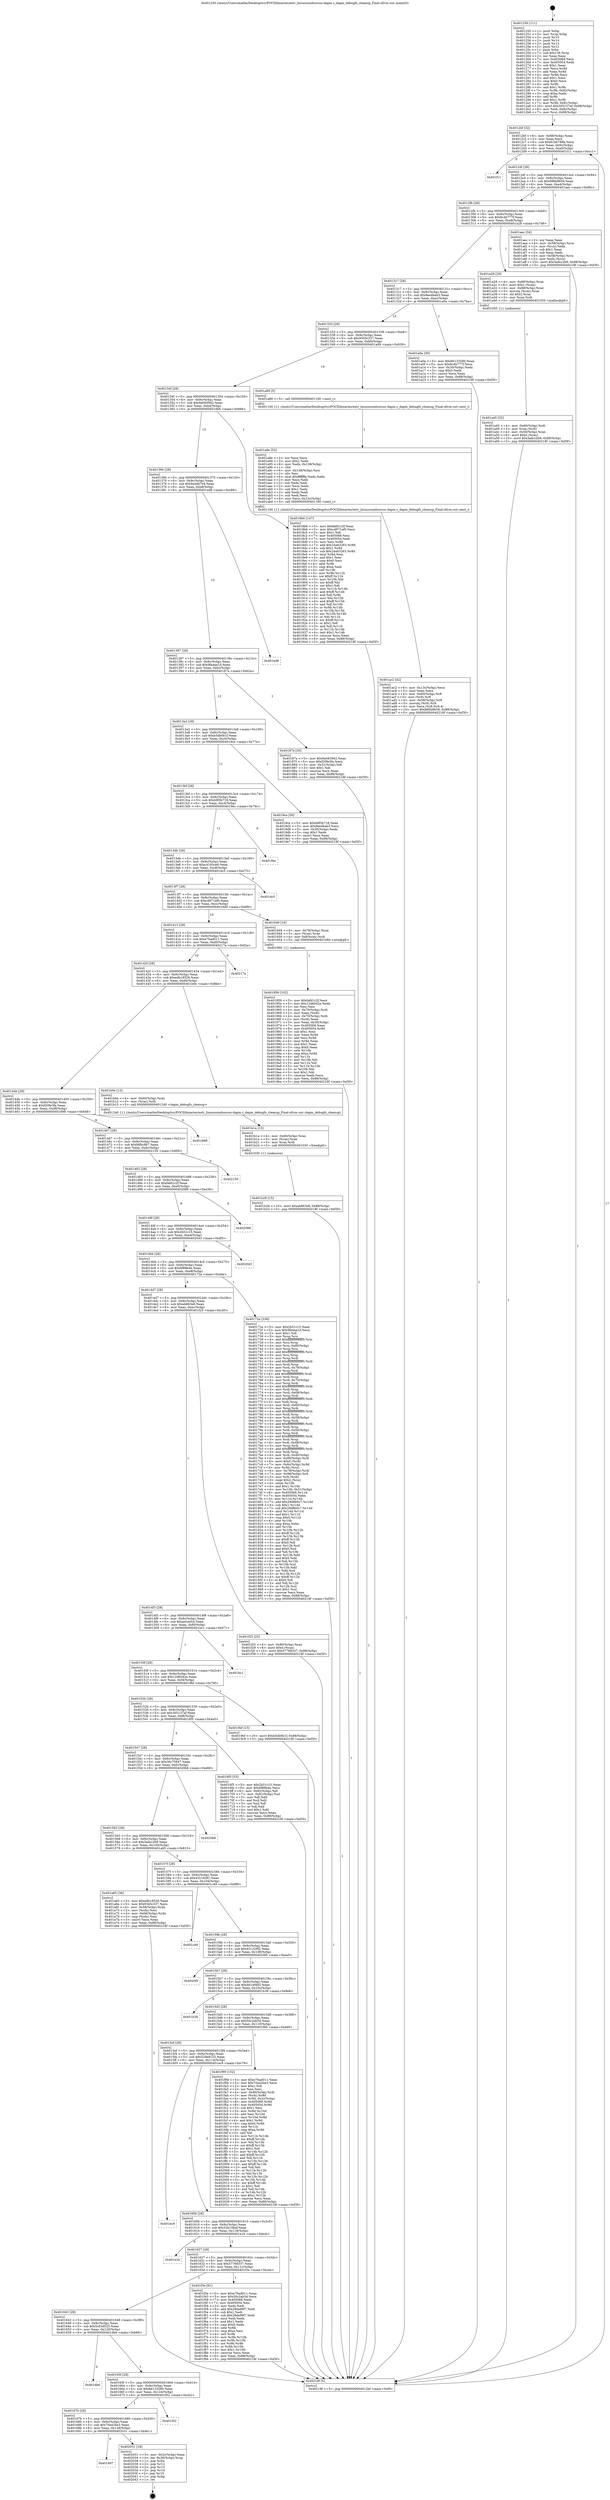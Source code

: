 digraph "0x401250" {
  label = "0x401250 (/mnt/c/Users/mathe/Desktop/tcc/POCII/binaries/extr_linuxsoundsocsoc-dapm.c_dapm_debugfs_cleanup_Final-ollvm.out::main(0))"
  labelloc = "t"
  node[shape=record]

  Entry [label="",width=0.3,height=0.3,shape=circle,fillcolor=black,style=filled]
  "0x4012bf" [label="{
     0x4012bf [32]\l
     | [instrs]\l
     &nbsp;&nbsp;0x4012bf \<+6\>: mov -0x88(%rbp),%eax\l
     &nbsp;&nbsp;0x4012c5 \<+2\>: mov %eax,%ecx\l
     &nbsp;&nbsp;0x4012c7 \<+6\>: sub $0x81bb788b,%ecx\l
     &nbsp;&nbsp;0x4012cd \<+6\>: mov %eax,-0x9c(%rbp)\l
     &nbsp;&nbsp;0x4012d3 \<+6\>: mov %ecx,-0xa0(%rbp)\l
     &nbsp;&nbsp;0x4012d9 \<+6\>: je 0000000000401f11 \<main+0xcc1\>\l
  }"]
  "0x401f11" [label="{
     0x401f11\l
  }", style=dashed]
  "0x4012df" [label="{
     0x4012df [28]\l
     | [instrs]\l
     &nbsp;&nbsp;0x4012df \<+5\>: jmp 00000000004012e4 \<main+0x94\>\l
     &nbsp;&nbsp;0x4012e4 \<+6\>: mov -0x9c(%rbp),%eax\l
     &nbsp;&nbsp;0x4012ea \<+5\>: sub $0x886b9b59,%eax\l
     &nbsp;&nbsp;0x4012ef \<+6\>: mov %eax,-0xa4(%rbp)\l
     &nbsp;&nbsp;0x4012f5 \<+6\>: je 0000000000401aec \<main+0x89c\>\l
  }"]
  Exit [label="",width=0.3,height=0.3,shape=circle,fillcolor=black,style=filled,peripheries=2]
  "0x401aec" [label="{
     0x401aec [34]\l
     | [instrs]\l
     &nbsp;&nbsp;0x401aec \<+2\>: xor %eax,%eax\l
     &nbsp;&nbsp;0x401aee \<+4\>: mov -0x58(%rbp),%rcx\l
     &nbsp;&nbsp;0x401af2 \<+2\>: mov (%rcx),%edx\l
     &nbsp;&nbsp;0x401af4 \<+3\>: sub $0x1,%eax\l
     &nbsp;&nbsp;0x401af7 \<+2\>: sub %eax,%edx\l
     &nbsp;&nbsp;0x401af9 \<+4\>: mov -0x58(%rbp),%rcx\l
     &nbsp;&nbsp;0x401afd \<+2\>: mov %edx,(%rcx)\l
     &nbsp;&nbsp;0x401aff \<+10\>: movl $0x3adcc2b9,-0x88(%rbp)\l
     &nbsp;&nbsp;0x401b09 \<+5\>: jmp 000000000040218f \<main+0xf3f\>\l
  }"]
  "0x4012fb" [label="{
     0x4012fb [28]\l
     | [instrs]\l
     &nbsp;&nbsp;0x4012fb \<+5\>: jmp 0000000000401300 \<main+0xb0\>\l
     &nbsp;&nbsp;0x401300 \<+6\>: mov -0x9c(%rbp),%eax\l
     &nbsp;&nbsp;0x401306 \<+5\>: sub $0x8c4b777f,%eax\l
     &nbsp;&nbsp;0x40130b \<+6\>: mov %eax,-0xa8(%rbp)\l
     &nbsp;&nbsp;0x401311 \<+6\>: je 0000000000401a28 \<main+0x7d8\>\l
  }"]
  "0x401697" [label="{
     0x401697\l
  }", style=dashed]
  "0x401a28" [label="{
     0x401a28 [29]\l
     | [instrs]\l
     &nbsp;&nbsp;0x401a28 \<+4\>: mov -0x68(%rbp),%rax\l
     &nbsp;&nbsp;0x401a2c \<+6\>: movl $0x1,(%rax)\l
     &nbsp;&nbsp;0x401a32 \<+4\>: mov -0x68(%rbp),%rax\l
     &nbsp;&nbsp;0x401a36 \<+3\>: movslq (%rax),%rax\l
     &nbsp;&nbsp;0x401a39 \<+4\>: shl $0x2,%rax\l
     &nbsp;&nbsp;0x401a3d \<+3\>: mov %rax,%rdi\l
     &nbsp;&nbsp;0x401a40 \<+5\>: call 0000000000401050 \<malloc@plt\>\l
     | [calls]\l
     &nbsp;&nbsp;0x401050 \{1\} (unknown)\l
  }"]
  "0x401317" [label="{
     0x401317 [28]\l
     | [instrs]\l
     &nbsp;&nbsp;0x401317 \<+5\>: jmp 000000000040131c \<main+0xcc\>\l
     &nbsp;&nbsp;0x40131c \<+6\>: mov -0x9c(%rbp),%eax\l
     &nbsp;&nbsp;0x401322 \<+5\>: sub $0x8ee4bab3,%eax\l
     &nbsp;&nbsp;0x401327 \<+6\>: mov %eax,-0xac(%rbp)\l
     &nbsp;&nbsp;0x40132d \<+6\>: je 0000000000401a0a \<main+0x7ba\>\l
  }"]
  "0x402031" [label="{
     0x402031 [18]\l
     | [instrs]\l
     &nbsp;&nbsp;0x402031 \<+3\>: mov -0x2c(%rbp),%eax\l
     &nbsp;&nbsp;0x402034 \<+4\>: lea -0x28(%rbp),%rsp\l
     &nbsp;&nbsp;0x402038 \<+1\>: pop %rbx\l
     &nbsp;&nbsp;0x402039 \<+2\>: pop %r12\l
     &nbsp;&nbsp;0x40203b \<+2\>: pop %r13\l
     &nbsp;&nbsp;0x40203d \<+2\>: pop %r14\l
     &nbsp;&nbsp;0x40203f \<+2\>: pop %r15\l
     &nbsp;&nbsp;0x402041 \<+1\>: pop %rbp\l
     &nbsp;&nbsp;0x402042 \<+1\>: ret\l
  }"]
  "0x401a0a" [label="{
     0x401a0a [30]\l
     | [instrs]\l
     &nbsp;&nbsp;0x401a0a \<+5\>: mov $0x66133280,%eax\l
     &nbsp;&nbsp;0x401a0f \<+5\>: mov $0x8c4b777f,%ecx\l
     &nbsp;&nbsp;0x401a14 \<+3\>: mov -0x30(%rbp),%edx\l
     &nbsp;&nbsp;0x401a17 \<+3\>: cmp $0x0,%edx\l
     &nbsp;&nbsp;0x401a1a \<+3\>: cmove %ecx,%eax\l
     &nbsp;&nbsp;0x401a1d \<+6\>: mov %eax,-0x88(%rbp)\l
     &nbsp;&nbsp;0x401a23 \<+5\>: jmp 000000000040218f \<main+0xf3f\>\l
  }"]
  "0x401333" [label="{
     0x401333 [28]\l
     | [instrs]\l
     &nbsp;&nbsp;0x401333 \<+5\>: jmp 0000000000401338 \<main+0xe8\>\l
     &nbsp;&nbsp;0x401338 \<+6\>: mov -0x9c(%rbp),%eax\l
     &nbsp;&nbsp;0x40133e \<+5\>: sub $0x9345c337,%eax\l
     &nbsp;&nbsp;0x401343 \<+6\>: mov %eax,-0xb0(%rbp)\l
     &nbsp;&nbsp;0x401349 \<+6\>: je 0000000000401a89 \<main+0x839\>\l
  }"]
  "0x40167b" [label="{
     0x40167b [28]\l
     | [instrs]\l
     &nbsp;&nbsp;0x40167b \<+5\>: jmp 0000000000401680 \<main+0x430\>\l
     &nbsp;&nbsp;0x401680 \<+6\>: mov -0x9c(%rbp),%eax\l
     &nbsp;&nbsp;0x401686 \<+5\>: sub $0x70a42be3,%eax\l
     &nbsp;&nbsp;0x40168b \<+6\>: mov %eax,-0x128(%rbp)\l
     &nbsp;&nbsp;0x401691 \<+6\>: je 0000000000402031 \<main+0xde1\>\l
  }"]
  "0x401a89" [label="{
     0x401a89 [5]\l
     | [instrs]\l
     &nbsp;&nbsp;0x401a89 \<+5\>: call 0000000000401160 \<next_i\>\l
     | [calls]\l
     &nbsp;&nbsp;0x401160 \{1\} (/mnt/c/Users/mathe/Desktop/tcc/POCII/binaries/extr_linuxsoundsocsoc-dapm.c_dapm_debugfs_cleanup_Final-ollvm.out::next_i)\l
  }"]
  "0x40134f" [label="{
     0x40134f [28]\l
     | [instrs]\l
     &nbsp;&nbsp;0x40134f \<+5\>: jmp 0000000000401354 \<main+0x104\>\l
     &nbsp;&nbsp;0x401354 \<+6\>: mov -0x9c(%rbp),%eax\l
     &nbsp;&nbsp;0x40135a \<+5\>: sub $0x9a083942,%eax\l
     &nbsp;&nbsp;0x40135f \<+6\>: mov %eax,-0xb4(%rbp)\l
     &nbsp;&nbsp;0x401365 \<+6\>: je 00000000004018b6 \<main+0x666\>\l
  }"]
  "0x401f02" [label="{
     0x401f02\l
  }", style=dashed]
  "0x4018b6" [label="{
     0x4018b6 [147]\l
     | [instrs]\l
     &nbsp;&nbsp;0x4018b6 \<+5\>: mov $0xfafd1c2f,%eax\l
     &nbsp;&nbsp;0x4018bb \<+5\>: mov $0xcd971ef0,%ecx\l
     &nbsp;&nbsp;0x4018c0 \<+2\>: mov $0x1,%dl\l
     &nbsp;&nbsp;0x4018c2 \<+7\>: mov 0x405068,%esi\l
     &nbsp;&nbsp;0x4018c9 \<+7\>: mov 0x405054,%edi\l
     &nbsp;&nbsp;0x4018d0 \<+3\>: mov %esi,%r8d\l
     &nbsp;&nbsp;0x4018d3 \<+7\>: add $0x24a63263,%r8d\l
     &nbsp;&nbsp;0x4018da \<+4\>: sub $0x1,%r8d\l
     &nbsp;&nbsp;0x4018de \<+7\>: sub $0x24a63263,%r8d\l
     &nbsp;&nbsp;0x4018e5 \<+4\>: imul %r8d,%esi\l
     &nbsp;&nbsp;0x4018e9 \<+3\>: and $0x1,%esi\l
     &nbsp;&nbsp;0x4018ec \<+3\>: cmp $0x0,%esi\l
     &nbsp;&nbsp;0x4018ef \<+4\>: sete %r9b\l
     &nbsp;&nbsp;0x4018f3 \<+3\>: cmp $0xa,%edi\l
     &nbsp;&nbsp;0x4018f6 \<+4\>: setl %r10b\l
     &nbsp;&nbsp;0x4018fa \<+3\>: mov %r9b,%r11b\l
     &nbsp;&nbsp;0x4018fd \<+4\>: xor $0xff,%r11b\l
     &nbsp;&nbsp;0x401901 \<+3\>: mov %r10b,%bl\l
     &nbsp;&nbsp;0x401904 \<+3\>: xor $0xff,%bl\l
     &nbsp;&nbsp;0x401907 \<+3\>: xor $0x1,%dl\l
     &nbsp;&nbsp;0x40190a \<+3\>: mov %r11b,%r14b\l
     &nbsp;&nbsp;0x40190d \<+4\>: and $0xff,%r14b\l
     &nbsp;&nbsp;0x401911 \<+3\>: and %dl,%r9b\l
     &nbsp;&nbsp;0x401914 \<+3\>: mov %bl,%r15b\l
     &nbsp;&nbsp;0x401917 \<+4\>: and $0xff,%r15b\l
     &nbsp;&nbsp;0x40191b \<+3\>: and %dl,%r10b\l
     &nbsp;&nbsp;0x40191e \<+3\>: or %r9b,%r14b\l
     &nbsp;&nbsp;0x401921 \<+3\>: or %r10b,%r15b\l
     &nbsp;&nbsp;0x401924 \<+3\>: xor %r15b,%r14b\l
     &nbsp;&nbsp;0x401927 \<+3\>: or %bl,%r11b\l
     &nbsp;&nbsp;0x40192a \<+4\>: xor $0xff,%r11b\l
     &nbsp;&nbsp;0x40192e \<+3\>: or $0x1,%dl\l
     &nbsp;&nbsp;0x401931 \<+3\>: and %dl,%r11b\l
     &nbsp;&nbsp;0x401934 \<+3\>: or %r11b,%r14b\l
     &nbsp;&nbsp;0x401937 \<+4\>: test $0x1,%r14b\l
     &nbsp;&nbsp;0x40193b \<+3\>: cmovne %ecx,%eax\l
     &nbsp;&nbsp;0x40193e \<+6\>: mov %eax,-0x88(%rbp)\l
     &nbsp;&nbsp;0x401944 \<+5\>: jmp 000000000040218f \<main+0xf3f\>\l
  }"]
  "0x40136b" [label="{
     0x40136b [28]\l
     | [instrs]\l
     &nbsp;&nbsp;0x40136b \<+5\>: jmp 0000000000401370 \<main+0x120\>\l
     &nbsp;&nbsp;0x401370 \<+6\>: mov -0x9c(%rbp),%eax\l
     &nbsp;&nbsp;0x401376 \<+5\>: sub $0x9a4d67e4,%eax\l
     &nbsp;&nbsp;0x40137b \<+6\>: mov %eax,-0xb8(%rbp)\l
     &nbsp;&nbsp;0x401381 \<+6\>: je 0000000000401ed8 \<main+0xc88\>\l
  }"]
  "0x40165f" [label="{
     0x40165f [28]\l
     | [instrs]\l
     &nbsp;&nbsp;0x40165f \<+5\>: jmp 0000000000401664 \<main+0x414\>\l
     &nbsp;&nbsp;0x401664 \<+6\>: mov -0x9c(%rbp),%eax\l
     &nbsp;&nbsp;0x40166a \<+5\>: sub $0x66133280,%eax\l
     &nbsp;&nbsp;0x40166f \<+6\>: mov %eax,-0x124(%rbp)\l
     &nbsp;&nbsp;0x401675 \<+6\>: je 0000000000401f02 \<main+0xcb2\>\l
  }"]
  "0x401ed8" [label="{
     0x401ed8\l
  }", style=dashed]
  "0x401387" [label="{
     0x401387 [28]\l
     | [instrs]\l
     &nbsp;&nbsp;0x401387 \<+5\>: jmp 000000000040138c \<main+0x13c\>\l
     &nbsp;&nbsp;0x40138c \<+6\>: mov -0x9c(%rbp),%eax\l
     &nbsp;&nbsp;0x401392 \<+5\>: sub $0x9fa4aa1d,%eax\l
     &nbsp;&nbsp;0x401397 \<+6\>: mov %eax,-0xbc(%rbp)\l
     &nbsp;&nbsp;0x40139d \<+6\>: je 000000000040187a \<main+0x62a\>\l
  }"]
  "0x401db6" [label="{
     0x401db6\l
  }", style=dashed]
  "0x40187a" [label="{
     0x40187a [30]\l
     | [instrs]\l
     &nbsp;&nbsp;0x40187a \<+5\>: mov $0x9a083942,%eax\l
     &nbsp;&nbsp;0x40187f \<+5\>: mov $0xf20fe3fa,%ecx\l
     &nbsp;&nbsp;0x401884 \<+3\>: mov -0x31(%rbp),%dl\l
     &nbsp;&nbsp;0x401887 \<+3\>: test $0x1,%dl\l
     &nbsp;&nbsp;0x40188a \<+3\>: cmovne %ecx,%eax\l
     &nbsp;&nbsp;0x40188d \<+6\>: mov %eax,-0x88(%rbp)\l
     &nbsp;&nbsp;0x401893 \<+5\>: jmp 000000000040218f \<main+0xf3f\>\l
  }"]
  "0x4013a3" [label="{
     0x4013a3 [28]\l
     | [instrs]\l
     &nbsp;&nbsp;0x4013a3 \<+5\>: jmp 00000000004013a8 \<main+0x158\>\l
     &nbsp;&nbsp;0x4013a8 \<+6\>: mov -0x9c(%rbp),%eax\l
     &nbsp;&nbsp;0x4013ae \<+5\>: sub $0xb5db0b1f,%eax\l
     &nbsp;&nbsp;0x4013b3 \<+6\>: mov %eax,-0xc0(%rbp)\l
     &nbsp;&nbsp;0x4013b9 \<+6\>: je 00000000004019ce \<main+0x77e\>\l
  }"]
  "0x401643" [label="{
     0x401643 [28]\l
     | [instrs]\l
     &nbsp;&nbsp;0x401643 \<+5\>: jmp 0000000000401648 \<main+0x3f8\>\l
     &nbsp;&nbsp;0x401648 \<+6\>: mov -0x9c(%rbp),%eax\l
     &nbsp;&nbsp;0x40164e \<+5\>: sub $0x5c63d525,%eax\l
     &nbsp;&nbsp;0x401653 \<+6\>: mov %eax,-0x120(%rbp)\l
     &nbsp;&nbsp;0x401659 \<+6\>: je 0000000000401db6 \<main+0xb66\>\l
  }"]
  "0x4019ce" [label="{
     0x4019ce [30]\l
     | [instrs]\l
     &nbsp;&nbsp;0x4019ce \<+5\>: mov $0xb9f3b718,%eax\l
     &nbsp;&nbsp;0x4019d3 \<+5\>: mov $0x8ee4bab3,%ecx\l
     &nbsp;&nbsp;0x4019d8 \<+3\>: mov -0x30(%rbp),%edx\l
     &nbsp;&nbsp;0x4019db \<+3\>: cmp $0x1,%edx\l
     &nbsp;&nbsp;0x4019de \<+3\>: cmovl %ecx,%eax\l
     &nbsp;&nbsp;0x4019e1 \<+6\>: mov %eax,-0x88(%rbp)\l
     &nbsp;&nbsp;0x4019e7 \<+5\>: jmp 000000000040218f \<main+0xf3f\>\l
  }"]
  "0x4013bf" [label="{
     0x4013bf [28]\l
     | [instrs]\l
     &nbsp;&nbsp;0x4013bf \<+5\>: jmp 00000000004013c4 \<main+0x174\>\l
     &nbsp;&nbsp;0x4013c4 \<+6\>: mov -0x9c(%rbp),%eax\l
     &nbsp;&nbsp;0x4013ca \<+5\>: sub $0xb9f3b718,%eax\l
     &nbsp;&nbsp;0x4013cf \<+6\>: mov %eax,-0xc4(%rbp)\l
     &nbsp;&nbsp;0x4013d5 \<+6\>: je 00000000004019ec \<main+0x79c\>\l
  }"]
  "0x401f3e" [label="{
     0x401f3e [91]\l
     | [instrs]\l
     &nbsp;&nbsp;0x401f3e \<+5\>: mov $0xe76ad011,%eax\l
     &nbsp;&nbsp;0x401f43 \<+5\>: mov $0x50c2ab5d,%ecx\l
     &nbsp;&nbsp;0x401f48 \<+7\>: mov 0x405068,%edx\l
     &nbsp;&nbsp;0x401f4f \<+7\>: mov 0x405054,%esi\l
     &nbsp;&nbsp;0x401f56 \<+2\>: mov %edx,%edi\l
     &nbsp;&nbsp;0x401f58 \<+6\>: add $0x28da96f7,%edi\l
     &nbsp;&nbsp;0x401f5e \<+3\>: sub $0x1,%edi\l
     &nbsp;&nbsp;0x401f61 \<+6\>: sub $0x28da96f7,%edi\l
     &nbsp;&nbsp;0x401f67 \<+3\>: imul %edi,%edx\l
     &nbsp;&nbsp;0x401f6a \<+3\>: and $0x1,%edx\l
     &nbsp;&nbsp;0x401f6d \<+3\>: cmp $0x0,%edx\l
     &nbsp;&nbsp;0x401f70 \<+4\>: sete %r8b\l
     &nbsp;&nbsp;0x401f74 \<+3\>: cmp $0xa,%esi\l
     &nbsp;&nbsp;0x401f77 \<+4\>: setl %r9b\l
     &nbsp;&nbsp;0x401f7b \<+3\>: mov %r8b,%r10b\l
     &nbsp;&nbsp;0x401f7e \<+3\>: and %r9b,%r10b\l
     &nbsp;&nbsp;0x401f81 \<+3\>: xor %r9b,%r8b\l
     &nbsp;&nbsp;0x401f84 \<+3\>: or %r8b,%r10b\l
     &nbsp;&nbsp;0x401f87 \<+4\>: test $0x1,%r10b\l
     &nbsp;&nbsp;0x401f8b \<+3\>: cmovne %ecx,%eax\l
     &nbsp;&nbsp;0x401f8e \<+6\>: mov %eax,-0x88(%rbp)\l
     &nbsp;&nbsp;0x401f94 \<+5\>: jmp 000000000040218f \<main+0xf3f\>\l
  }"]
  "0x4019ec" [label="{
     0x4019ec\l
  }", style=dashed]
  "0x4013db" [label="{
     0x4013db [28]\l
     | [instrs]\l
     &nbsp;&nbsp;0x4013db \<+5\>: jmp 00000000004013e0 \<main+0x190\>\l
     &nbsp;&nbsp;0x4013e0 \<+6\>: mov -0x9c(%rbp),%eax\l
     &nbsp;&nbsp;0x4013e6 \<+5\>: sub $0xc4193ce9,%eax\l
     &nbsp;&nbsp;0x4013eb \<+6\>: mov %eax,-0xc8(%rbp)\l
     &nbsp;&nbsp;0x4013f1 \<+6\>: je 0000000000401dc5 \<main+0xb75\>\l
  }"]
  "0x401627" [label="{
     0x401627 [28]\l
     | [instrs]\l
     &nbsp;&nbsp;0x401627 \<+5\>: jmp 000000000040162c \<main+0x3dc\>\l
     &nbsp;&nbsp;0x40162c \<+6\>: mov -0x9c(%rbp),%eax\l
     &nbsp;&nbsp;0x401632 \<+5\>: sub $0x57768337,%eax\l
     &nbsp;&nbsp;0x401637 \<+6\>: mov %eax,-0x11c(%rbp)\l
     &nbsp;&nbsp;0x40163d \<+6\>: je 0000000000401f3e \<main+0xcee\>\l
  }"]
  "0x401dc5" [label="{
     0x401dc5\l
  }", style=dashed]
  "0x4013f7" [label="{
     0x4013f7 [28]\l
     | [instrs]\l
     &nbsp;&nbsp;0x4013f7 \<+5\>: jmp 00000000004013fc \<main+0x1ac\>\l
     &nbsp;&nbsp;0x4013fc \<+6\>: mov -0x9c(%rbp),%eax\l
     &nbsp;&nbsp;0x401402 \<+5\>: sub $0xcd971ef0,%eax\l
     &nbsp;&nbsp;0x401407 \<+6\>: mov %eax,-0xcc(%rbp)\l
     &nbsp;&nbsp;0x40140d \<+6\>: je 0000000000401949 \<main+0x6f9\>\l
  }"]
  "0x401e1b" [label="{
     0x401e1b\l
  }", style=dashed]
  "0x401949" [label="{
     0x401949 [16]\l
     | [instrs]\l
     &nbsp;&nbsp;0x401949 \<+4\>: mov -0x78(%rbp),%rax\l
     &nbsp;&nbsp;0x40194d \<+3\>: mov (%rax),%rax\l
     &nbsp;&nbsp;0x401950 \<+4\>: mov 0x8(%rax),%rdi\l
     &nbsp;&nbsp;0x401954 \<+5\>: call 0000000000401060 \<atoi@plt\>\l
     | [calls]\l
     &nbsp;&nbsp;0x401060 \{1\} (unknown)\l
  }"]
  "0x401413" [label="{
     0x401413 [28]\l
     | [instrs]\l
     &nbsp;&nbsp;0x401413 \<+5\>: jmp 0000000000401418 \<main+0x1c8\>\l
     &nbsp;&nbsp;0x401418 \<+6\>: mov -0x9c(%rbp),%eax\l
     &nbsp;&nbsp;0x40141e \<+5\>: sub $0xe76ad011,%eax\l
     &nbsp;&nbsp;0x401423 \<+6\>: mov %eax,-0xd0(%rbp)\l
     &nbsp;&nbsp;0x401429 \<+6\>: je 000000000040217a \<main+0xf2a\>\l
  }"]
  "0x40160b" [label="{
     0x40160b [28]\l
     | [instrs]\l
     &nbsp;&nbsp;0x40160b \<+5\>: jmp 0000000000401610 \<main+0x3c0\>\l
     &nbsp;&nbsp;0x401610 \<+6\>: mov -0x9c(%rbp),%eax\l
     &nbsp;&nbsp;0x401616 \<+5\>: sub $0x52b10baf,%eax\l
     &nbsp;&nbsp;0x40161b \<+6\>: mov %eax,-0x118(%rbp)\l
     &nbsp;&nbsp;0x401621 \<+6\>: je 0000000000401e1b \<main+0xbcb\>\l
  }"]
  "0x40217a" [label="{
     0x40217a\l
  }", style=dashed]
  "0x40142f" [label="{
     0x40142f [28]\l
     | [instrs]\l
     &nbsp;&nbsp;0x40142f \<+5\>: jmp 0000000000401434 \<main+0x1e4\>\l
     &nbsp;&nbsp;0x401434 \<+6\>: mov -0x9c(%rbp),%eax\l
     &nbsp;&nbsp;0x40143a \<+5\>: sub $0xedb18529,%eax\l
     &nbsp;&nbsp;0x40143f \<+6\>: mov %eax,-0xd4(%rbp)\l
     &nbsp;&nbsp;0x401445 \<+6\>: je 0000000000401b0e \<main+0x8be\>\l
  }"]
  "0x401ec9" [label="{
     0x401ec9\l
  }", style=dashed]
  "0x401b0e" [label="{
     0x401b0e [12]\l
     | [instrs]\l
     &nbsp;&nbsp;0x401b0e \<+4\>: mov -0x60(%rbp),%rax\l
     &nbsp;&nbsp;0x401b12 \<+3\>: mov (%rax),%rdi\l
     &nbsp;&nbsp;0x401b15 \<+5\>: call 0000000000401240 \<dapm_debugfs_cleanup\>\l
     | [calls]\l
     &nbsp;&nbsp;0x401240 \{1\} (/mnt/c/Users/mathe/Desktop/tcc/POCII/binaries/extr_linuxsoundsocsoc-dapm.c_dapm_debugfs_cleanup_Final-ollvm.out::dapm_debugfs_cleanup)\l
  }"]
  "0x40144b" [label="{
     0x40144b [28]\l
     | [instrs]\l
     &nbsp;&nbsp;0x40144b \<+5\>: jmp 0000000000401450 \<main+0x200\>\l
     &nbsp;&nbsp;0x401450 \<+6\>: mov -0x9c(%rbp),%eax\l
     &nbsp;&nbsp;0x401456 \<+5\>: sub $0xf20fe3fa,%eax\l
     &nbsp;&nbsp;0x40145b \<+6\>: mov %eax,-0xd8(%rbp)\l
     &nbsp;&nbsp;0x401461 \<+6\>: je 0000000000401898 \<main+0x648\>\l
  }"]
  "0x4015ef" [label="{
     0x4015ef [28]\l
     | [instrs]\l
     &nbsp;&nbsp;0x4015ef \<+5\>: jmp 00000000004015f4 \<main+0x3a4\>\l
     &nbsp;&nbsp;0x4015f4 \<+6\>: mov -0x9c(%rbp),%eax\l
     &nbsp;&nbsp;0x4015fa \<+5\>: sub $0x529e8153,%eax\l
     &nbsp;&nbsp;0x4015ff \<+6\>: mov %eax,-0x114(%rbp)\l
     &nbsp;&nbsp;0x401605 \<+6\>: je 0000000000401ec9 \<main+0xc79\>\l
  }"]
  "0x401898" [label="{
     0x401898\l
  }", style=dashed]
  "0x401467" [label="{
     0x401467 [28]\l
     | [instrs]\l
     &nbsp;&nbsp;0x401467 \<+5\>: jmp 000000000040146c \<main+0x21c\>\l
     &nbsp;&nbsp;0x40146c \<+6\>: mov -0x9c(%rbp),%eax\l
     &nbsp;&nbsp;0x401472 \<+5\>: sub $0xf4fbc8b7,%eax\l
     &nbsp;&nbsp;0x401477 \<+6\>: mov %eax,-0xdc(%rbp)\l
     &nbsp;&nbsp;0x40147d \<+6\>: je 0000000000402150 \<main+0xf00\>\l
  }"]
  "0x401f99" [label="{
     0x401f99 [152]\l
     | [instrs]\l
     &nbsp;&nbsp;0x401f99 \<+5\>: mov $0xe76ad011,%eax\l
     &nbsp;&nbsp;0x401f9e \<+5\>: mov $0x70a42be3,%ecx\l
     &nbsp;&nbsp;0x401fa3 \<+2\>: mov $0x1,%dl\l
     &nbsp;&nbsp;0x401fa5 \<+2\>: xor %esi,%esi\l
     &nbsp;&nbsp;0x401fa7 \<+4\>: mov -0x80(%rbp),%rdi\l
     &nbsp;&nbsp;0x401fab \<+3\>: mov (%rdi),%r8d\l
     &nbsp;&nbsp;0x401fae \<+4\>: mov %r8d,-0x2c(%rbp)\l
     &nbsp;&nbsp;0x401fb2 \<+8\>: mov 0x405068,%r8d\l
     &nbsp;&nbsp;0x401fba \<+8\>: mov 0x405054,%r9d\l
     &nbsp;&nbsp;0x401fc2 \<+3\>: sub $0x1,%esi\l
     &nbsp;&nbsp;0x401fc5 \<+3\>: mov %r8d,%r10d\l
     &nbsp;&nbsp;0x401fc8 \<+3\>: add %esi,%r10d\l
     &nbsp;&nbsp;0x401fcb \<+4\>: imul %r10d,%r8d\l
     &nbsp;&nbsp;0x401fcf \<+4\>: and $0x1,%r8d\l
     &nbsp;&nbsp;0x401fd3 \<+4\>: cmp $0x0,%r8d\l
     &nbsp;&nbsp;0x401fd7 \<+4\>: sete %r11b\l
     &nbsp;&nbsp;0x401fdb \<+4\>: cmp $0xa,%r9d\l
     &nbsp;&nbsp;0x401fdf \<+3\>: setl %bl\l
     &nbsp;&nbsp;0x401fe2 \<+3\>: mov %r11b,%r14b\l
     &nbsp;&nbsp;0x401fe5 \<+4\>: xor $0xff,%r14b\l
     &nbsp;&nbsp;0x401fe9 \<+3\>: mov %bl,%r15b\l
     &nbsp;&nbsp;0x401fec \<+4\>: xor $0xff,%r15b\l
     &nbsp;&nbsp;0x401ff0 \<+3\>: xor $0x1,%dl\l
     &nbsp;&nbsp;0x401ff3 \<+3\>: mov %r14b,%r12b\l
     &nbsp;&nbsp;0x401ff6 \<+4\>: and $0xff,%r12b\l
     &nbsp;&nbsp;0x401ffa \<+3\>: and %dl,%r11b\l
     &nbsp;&nbsp;0x401ffd \<+3\>: mov %r15b,%r13b\l
     &nbsp;&nbsp;0x402000 \<+4\>: and $0xff,%r13b\l
     &nbsp;&nbsp;0x402004 \<+2\>: and %dl,%bl\l
     &nbsp;&nbsp;0x402006 \<+3\>: or %r11b,%r12b\l
     &nbsp;&nbsp;0x402009 \<+3\>: or %bl,%r13b\l
     &nbsp;&nbsp;0x40200c \<+3\>: xor %r13b,%r12b\l
     &nbsp;&nbsp;0x40200f \<+3\>: or %r15b,%r14b\l
     &nbsp;&nbsp;0x402012 \<+4\>: xor $0xff,%r14b\l
     &nbsp;&nbsp;0x402016 \<+3\>: or $0x1,%dl\l
     &nbsp;&nbsp;0x402019 \<+3\>: and %dl,%r14b\l
     &nbsp;&nbsp;0x40201c \<+3\>: or %r14b,%r12b\l
     &nbsp;&nbsp;0x40201f \<+4\>: test $0x1,%r12b\l
     &nbsp;&nbsp;0x402023 \<+3\>: cmovne %ecx,%eax\l
     &nbsp;&nbsp;0x402026 \<+6\>: mov %eax,-0x88(%rbp)\l
     &nbsp;&nbsp;0x40202c \<+5\>: jmp 000000000040218f \<main+0xf3f\>\l
  }"]
  "0x402150" [label="{
     0x402150\l
  }", style=dashed]
  "0x401483" [label="{
     0x401483 [28]\l
     | [instrs]\l
     &nbsp;&nbsp;0x401483 \<+5\>: jmp 0000000000401488 \<main+0x238\>\l
     &nbsp;&nbsp;0x401488 \<+6\>: mov -0x9c(%rbp),%eax\l
     &nbsp;&nbsp;0x40148e \<+5\>: sub $0xfafd1c2f,%eax\l
     &nbsp;&nbsp;0x401493 \<+6\>: mov %eax,-0xe0(%rbp)\l
     &nbsp;&nbsp;0x401499 \<+6\>: je 0000000000402088 \<main+0xe38\>\l
  }"]
  "0x4015d3" [label="{
     0x4015d3 [28]\l
     | [instrs]\l
     &nbsp;&nbsp;0x4015d3 \<+5\>: jmp 00000000004015d8 \<main+0x388\>\l
     &nbsp;&nbsp;0x4015d8 \<+6\>: mov -0x9c(%rbp),%eax\l
     &nbsp;&nbsp;0x4015de \<+5\>: sub $0x50c2ab5d,%eax\l
     &nbsp;&nbsp;0x4015e3 \<+6\>: mov %eax,-0x110(%rbp)\l
     &nbsp;&nbsp;0x4015e9 \<+6\>: je 0000000000401f99 \<main+0xd49\>\l
  }"]
  "0x402088" [label="{
     0x402088\l
  }", style=dashed]
  "0x40149f" [label="{
     0x40149f [28]\l
     | [instrs]\l
     &nbsp;&nbsp;0x40149f \<+5\>: jmp 00000000004014a4 \<main+0x254\>\l
     &nbsp;&nbsp;0x4014a4 \<+6\>: mov -0x9c(%rbp),%eax\l
     &nbsp;&nbsp;0x4014aa \<+5\>: sub $0x2b51c15,%eax\l
     &nbsp;&nbsp;0x4014af \<+6\>: mov %eax,-0xe4(%rbp)\l
     &nbsp;&nbsp;0x4014b5 \<+6\>: je 0000000000402043 \<main+0xdf3\>\l
  }"]
  "0x401b38" [label="{
     0x401b38\l
  }", style=dashed]
  "0x402043" [label="{
     0x402043\l
  }", style=dashed]
  "0x4014bb" [label="{
     0x4014bb [28]\l
     | [instrs]\l
     &nbsp;&nbsp;0x4014bb \<+5\>: jmp 00000000004014c0 \<main+0x270\>\l
     &nbsp;&nbsp;0x4014c0 \<+6\>: mov -0x9c(%rbp),%eax\l
     &nbsp;&nbsp;0x4014c6 \<+5\>: sub $0x6f88b4e,%eax\l
     &nbsp;&nbsp;0x4014cb \<+6\>: mov %eax,-0xe8(%rbp)\l
     &nbsp;&nbsp;0x4014d1 \<+6\>: je 000000000040172a \<main+0x4da\>\l
  }"]
  "0x4015b7" [label="{
     0x4015b7 [28]\l
     | [instrs]\l
     &nbsp;&nbsp;0x4015b7 \<+5\>: jmp 00000000004015bc \<main+0x36c\>\l
     &nbsp;&nbsp;0x4015bc \<+6\>: mov -0x9c(%rbp),%eax\l
     &nbsp;&nbsp;0x4015c2 \<+5\>: sub $0x4614fdd3,%eax\l
     &nbsp;&nbsp;0x4015c7 \<+6\>: mov %eax,-0x10c(%rbp)\l
     &nbsp;&nbsp;0x4015cd \<+6\>: je 0000000000401b38 \<main+0x8e8\>\l
  }"]
  "0x40172a" [label="{
     0x40172a [336]\l
     | [instrs]\l
     &nbsp;&nbsp;0x40172a \<+5\>: mov $0x2b51c15,%eax\l
     &nbsp;&nbsp;0x40172f \<+5\>: mov $0x9fa4aa1d,%ecx\l
     &nbsp;&nbsp;0x401734 \<+2\>: mov $0x1,%dl\l
     &nbsp;&nbsp;0x401736 \<+3\>: mov %rsp,%rsi\l
     &nbsp;&nbsp;0x401739 \<+4\>: add $0xfffffffffffffff0,%rsi\l
     &nbsp;&nbsp;0x40173d \<+3\>: mov %rsi,%rsp\l
     &nbsp;&nbsp;0x401740 \<+4\>: mov %rsi,-0x80(%rbp)\l
     &nbsp;&nbsp;0x401744 \<+3\>: mov %rsp,%rsi\l
     &nbsp;&nbsp;0x401747 \<+4\>: add $0xfffffffffffffff0,%rsi\l
     &nbsp;&nbsp;0x40174b \<+3\>: mov %rsi,%rsp\l
     &nbsp;&nbsp;0x40174e \<+3\>: mov %rsp,%rdi\l
     &nbsp;&nbsp;0x401751 \<+4\>: add $0xfffffffffffffff0,%rdi\l
     &nbsp;&nbsp;0x401755 \<+3\>: mov %rdi,%rsp\l
     &nbsp;&nbsp;0x401758 \<+4\>: mov %rdi,-0x78(%rbp)\l
     &nbsp;&nbsp;0x40175c \<+3\>: mov %rsp,%rdi\l
     &nbsp;&nbsp;0x40175f \<+4\>: add $0xfffffffffffffff0,%rdi\l
     &nbsp;&nbsp;0x401763 \<+3\>: mov %rdi,%rsp\l
     &nbsp;&nbsp;0x401766 \<+4\>: mov %rdi,-0x70(%rbp)\l
     &nbsp;&nbsp;0x40176a \<+3\>: mov %rsp,%rdi\l
     &nbsp;&nbsp;0x40176d \<+4\>: add $0xfffffffffffffff0,%rdi\l
     &nbsp;&nbsp;0x401771 \<+3\>: mov %rdi,%rsp\l
     &nbsp;&nbsp;0x401774 \<+4\>: mov %rdi,-0x68(%rbp)\l
     &nbsp;&nbsp;0x401778 \<+3\>: mov %rsp,%rdi\l
     &nbsp;&nbsp;0x40177b \<+4\>: add $0xfffffffffffffff0,%rdi\l
     &nbsp;&nbsp;0x40177f \<+3\>: mov %rdi,%rsp\l
     &nbsp;&nbsp;0x401782 \<+4\>: mov %rdi,-0x60(%rbp)\l
     &nbsp;&nbsp;0x401786 \<+3\>: mov %rsp,%rdi\l
     &nbsp;&nbsp;0x401789 \<+4\>: add $0xfffffffffffffff0,%rdi\l
     &nbsp;&nbsp;0x40178d \<+3\>: mov %rdi,%rsp\l
     &nbsp;&nbsp;0x401790 \<+4\>: mov %rdi,-0x58(%rbp)\l
     &nbsp;&nbsp;0x401794 \<+3\>: mov %rsp,%rdi\l
     &nbsp;&nbsp;0x401797 \<+4\>: add $0xfffffffffffffff0,%rdi\l
     &nbsp;&nbsp;0x40179b \<+3\>: mov %rdi,%rsp\l
     &nbsp;&nbsp;0x40179e \<+4\>: mov %rdi,-0x50(%rbp)\l
     &nbsp;&nbsp;0x4017a2 \<+3\>: mov %rsp,%rdi\l
     &nbsp;&nbsp;0x4017a5 \<+4\>: add $0xfffffffffffffff0,%rdi\l
     &nbsp;&nbsp;0x4017a9 \<+3\>: mov %rdi,%rsp\l
     &nbsp;&nbsp;0x4017ac \<+4\>: mov %rdi,-0x48(%rbp)\l
     &nbsp;&nbsp;0x4017b0 \<+3\>: mov %rsp,%rdi\l
     &nbsp;&nbsp;0x4017b3 \<+4\>: add $0xfffffffffffffff0,%rdi\l
     &nbsp;&nbsp;0x4017b7 \<+3\>: mov %rdi,%rsp\l
     &nbsp;&nbsp;0x4017ba \<+4\>: mov %rdi,-0x40(%rbp)\l
     &nbsp;&nbsp;0x4017be \<+4\>: mov -0x80(%rbp),%rdi\l
     &nbsp;&nbsp;0x4017c2 \<+6\>: movl $0x0,(%rdi)\l
     &nbsp;&nbsp;0x4017c8 \<+7\>: mov -0x8c(%rbp),%r8d\l
     &nbsp;&nbsp;0x4017cf \<+3\>: mov %r8d,(%rsi)\l
     &nbsp;&nbsp;0x4017d2 \<+4\>: mov -0x78(%rbp),%rdi\l
     &nbsp;&nbsp;0x4017d6 \<+7\>: mov -0x98(%rbp),%r9\l
     &nbsp;&nbsp;0x4017dd \<+3\>: mov %r9,(%rdi)\l
     &nbsp;&nbsp;0x4017e0 \<+3\>: cmpl $0x2,(%rsi)\l
     &nbsp;&nbsp;0x4017e3 \<+4\>: setne %r10b\l
     &nbsp;&nbsp;0x4017e7 \<+4\>: and $0x1,%r10b\l
     &nbsp;&nbsp;0x4017eb \<+4\>: mov %r10b,-0x31(%rbp)\l
     &nbsp;&nbsp;0x4017ef \<+8\>: mov 0x405068,%r11d\l
     &nbsp;&nbsp;0x4017f7 \<+7\>: mov 0x405054,%ebx\l
     &nbsp;&nbsp;0x4017fe \<+3\>: mov %r11d,%r14d\l
     &nbsp;&nbsp;0x401801 \<+7\>: add $0x29d8b0c7,%r14d\l
     &nbsp;&nbsp;0x401808 \<+4\>: sub $0x1,%r14d\l
     &nbsp;&nbsp;0x40180c \<+7\>: sub $0x29d8b0c7,%r14d\l
     &nbsp;&nbsp;0x401813 \<+4\>: imul %r14d,%r11d\l
     &nbsp;&nbsp;0x401817 \<+4\>: and $0x1,%r11d\l
     &nbsp;&nbsp;0x40181b \<+4\>: cmp $0x0,%r11d\l
     &nbsp;&nbsp;0x40181f \<+4\>: sete %r10b\l
     &nbsp;&nbsp;0x401823 \<+3\>: cmp $0xa,%ebx\l
     &nbsp;&nbsp;0x401826 \<+4\>: setl %r15b\l
     &nbsp;&nbsp;0x40182a \<+3\>: mov %r10b,%r12b\l
     &nbsp;&nbsp;0x40182d \<+4\>: xor $0xff,%r12b\l
     &nbsp;&nbsp;0x401831 \<+3\>: mov %r15b,%r13b\l
     &nbsp;&nbsp;0x401834 \<+4\>: xor $0xff,%r13b\l
     &nbsp;&nbsp;0x401838 \<+3\>: xor $0x0,%dl\l
     &nbsp;&nbsp;0x40183b \<+3\>: mov %r12b,%sil\l
     &nbsp;&nbsp;0x40183e \<+4\>: and $0x0,%sil\l
     &nbsp;&nbsp;0x401842 \<+3\>: and %dl,%r10b\l
     &nbsp;&nbsp;0x401845 \<+3\>: mov %r13b,%dil\l
     &nbsp;&nbsp;0x401848 \<+4\>: and $0x0,%dil\l
     &nbsp;&nbsp;0x40184c \<+3\>: and %dl,%r15b\l
     &nbsp;&nbsp;0x40184f \<+3\>: or %r10b,%sil\l
     &nbsp;&nbsp;0x401852 \<+3\>: or %r15b,%dil\l
     &nbsp;&nbsp;0x401855 \<+3\>: xor %dil,%sil\l
     &nbsp;&nbsp;0x401858 \<+3\>: or %r13b,%r12b\l
     &nbsp;&nbsp;0x40185b \<+4\>: xor $0xff,%r12b\l
     &nbsp;&nbsp;0x40185f \<+3\>: or $0x0,%dl\l
     &nbsp;&nbsp;0x401862 \<+3\>: and %dl,%r12b\l
     &nbsp;&nbsp;0x401865 \<+3\>: or %r12b,%sil\l
     &nbsp;&nbsp;0x401868 \<+4\>: test $0x1,%sil\l
     &nbsp;&nbsp;0x40186c \<+3\>: cmovne %ecx,%eax\l
     &nbsp;&nbsp;0x40186f \<+6\>: mov %eax,-0x88(%rbp)\l
     &nbsp;&nbsp;0x401875 \<+5\>: jmp 000000000040218f \<main+0xf3f\>\l
  }"]
  "0x4014d7" [label="{
     0x4014d7 [28]\l
     | [instrs]\l
     &nbsp;&nbsp;0x4014d7 \<+5\>: jmp 00000000004014dc \<main+0x28c\>\l
     &nbsp;&nbsp;0x4014dc \<+6\>: mov -0x9c(%rbp),%eax\l
     &nbsp;&nbsp;0x4014e2 \<+5\>: sub $0xab863e8,%eax\l
     &nbsp;&nbsp;0x4014e7 \<+6\>: mov %eax,-0xec(%rbp)\l
     &nbsp;&nbsp;0x4014ed \<+6\>: je 0000000000401f25 \<main+0xcd5\>\l
  }"]
  "0x4020f5" [label="{
     0x4020f5\l
  }", style=dashed]
  "0x401f25" [label="{
     0x401f25 [25]\l
     | [instrs]\l
     &nbsp;&nbsp;0x401f25 \<+4\>: mov -0x80(%rbp),%rax\l
     &nbsp;&nbsp;0x401f29 \<+6\>: movl $0x0,(%rax)\l
     &nbsp;&nbsp;0x401f2f \<+10\>: movl $0x57768337,-0x88(%rbp)\l
     &nbsp;&nbsp;0x401f39 \<+5\>: jmp 000000000040218f \<main+0xf3f\>\l
  }"]
  "0x4014f3" [label="{
     0x4014f3 [28]\l
     | [instrs]\l
     &nbsp;&nbsp;0x4014f3 \<+5\>: jmp 00000000004014f8 \<main+0x2a8\>\l
     &nbsp;&nbsp;0x4014f8 \<+6\>: mov -0x9c(%rbp),%eax\l
     &nbsp;&nbsp;0x4014fe \<+5\>: sub $0xadca454,%eax\l
     &nbsp;&nbsp;0x401503 \<+6\>: mov %eax,-0xf0(%rbp)\l
     &nbsp;&nbsp;0x401509 \<+6\>: je 0000000000401bc1 \<main+0x971\>\l
  }"]
  "0x40159b" [label="{
     0x40159b [28]\l
     | [instrs]\l
     &nbsp;&nbsp;0x40159b \<+5\>: jmp 00000000004015a0 \<main+0x350\>\l
     &nbsp;&nbsp;0x4015a0 \<+6\>: mov -0x9c(%rbp),%eax\l
     &nbsp;&nbsp;0x4015a6 \<+5\>: sub $0x451220f2,%eax\l
     &nbsp;&nbsp;0x4015ab \<+6\>: mov %eax,-0x108(%rbp)\l
     &nbsp;&nbsp;0x4015b1 \<+6\>: je 00000000004020f5 \<main+0xea5\>\l
  }"]
  "0x401bc1" [label="{
     0x401bc1\l
  }", style=dashed]
  "0x40150f" [label="{
     0x40150f [28]\l
     | [instrs]\l
     &nbsp;&nbsp;0x40150f \<+5\>: jmp 0000000000401514 \<main+0x2c4\>\l
     &nbsp;&nbsp;0x401514 \<+6\>: mov -0x9c(%rbp),%eax\l
     &nbsp;&nbsp;0x40151a \<+5\>: sub $0x12d6042e,%eax\l
     &nbsp;&nbsp;0x40151f \<+6\>: mov %eax,-0xf4(%rbp)\l
     &nbsp;&nbsp;0x401525 \<+6\>: je 00000000004019bf \<main+0x76f\>\l
  }"]
  "0x401c49" [label="{
     0x401c49\l
  }", style=dashed]
  "0x4019bf" [label="{
     0x4019bf [15]\l
     | [instrs]\l
     &nbsp;&nbsp;0x4019bf \<+10\>: movl $0xb5db0b1f,-0x88(%rbp)\l
     &nbsp;&nbsp;0x4019c9 \<+5\>: jmp 000000000040218f \<main+0xf3f\>\l
  }"]
  "0x40152b" [label="{
     0x40152b [28]\l
     | [instrs]\l
     &nbsp;&nbsp;0x40152b \<+5\>: jmp 0000000000401530 \<main+0x2e0\>\l
     &nbsp;&nbsp;0x401530 \<+6\>: mov -0x9c(%rbp),%eax\l
     &nbsp;&nbsp;0x401536 \<+5\>: sub $0x305137af,%eax\l
     &nbsp;&nbsp;0x40153b \<+6\>: mov %eax,-0xf8(%rbp)\l
     &nbsp;&nbsp;0x401541 \<+6\>: je 00000000004016f5 \<main+0x4a5\>\l
  }"]
  "0x401b29" [label="{
     0x401b29 [15]\l
     | [instrs]\l
     &nbsp;&nbsp;0x401b29 \<+10\>: movl $0xab863e8,-0x88(%rbp)\l
     &nbsp;&nbsp;0x401b33 \<+5\>: jmp 000000000040218f \<main+0xf3f\>\l
  }"]
  "0x4016f5" [label="{
     0x4016f5 [53]\l
     | [instrs]\l
     &nbsp;&nbsp;0x4016f5 \<+5\>: mov $0x2b51c15,%eax\l
     &nbsp;&nbsp;0x4016fa \<+5\>: mov $0x6f88b4e,%ecx\l
     &nbsp;&nbsp;0x4016ff \<+6\>: mov -0x82(%rbp),%dl\l
     &nbsp;&nbsp;0x401705 \<+7\>: mov -0x81(%rbp),%sil\l
     &nbsp;&nbsp;0x40170c \<+3\>: mov %dl,%dil\l
     &nbsp;&nbsp;0x40170f \<+3\>: and %sil,%dil\l
     &nbsp;&nbsp;0x401712 \<+3\>: xor %sil,%dl\l
     &nbsp;&nbsp;0x401715 \<+3\>: or %dl,%dil\l
     &nbsp;&nbsp;0x401718 \<+4\>: test $0x1,%dil\l
     &nbsp;&nbsp;0x40171c \<+3\>: cmovne %ecx,%eax\l
     &nbsp;&nbsp;0x40171f \<+6\>: mov %eax,-0x88(%rbp)\l
     &nbsp;&nbsp;0x401725 \<+5\>: jmp 000000000040218f \<main+0xf3f\>\l
  }"]
  "0x401547" [label="{
     0x401547 [28]\l
     | [instrs]\l
     &nbsp;&nbsp;0x401547 \<+5\>: jmp 000000000040154c \<main+0x2fc\>\l
     &nbsp;&nbsp;0x40154c \<+6\>: mov -0x9c(%rbp),%eax\l
     &nbsp;&nbsp;0x401552 \<+5\>: sub $0x36c75647,%eax\l
     &nbsp;&nbsp;0x401557 \<+6\>: mov %eax,-0xfc(%rbp)\l
     &nbsp;&nbsp;0x40155d \<+6\>: je 00000000004020b8 \<main+0xe68\>\l
  }"]
  "0x40218f" [label="{
     0x40218f [5]\l
     | [instrs]\l
     &nbsp;&nbsp;0x40218f \<+5\>: jmp 00000000004012bf \<main+0x6f\>\l
  }"]
  "0x401250" [label="{
     0x401250 [111]\l
     | [instrs]\l
     &nbsp;&nbsp;0x401250 \<+1\>: push %rbp\l
     &nbsp;&nbsp;0x401251 \<+3\>: mov %rsp,%rbp\l
     &nbsp;&nbsp;0x401254 \<+2\>: push %r15\l
     &nbsp;&nbsp;0x401256 \<+2\>: push %r14\l
     &nbsp;&nbsp;0x401258 \<+2\>: push %r13\l
     &nbsp;&nbsp;0x40125a \<+2\>: push %r12\l
     &nbsp;&nbsp;0x40125c \<+1\>: push %rbx\l
     &nbsp;&nbsp;0x40125d \<+7\>: sub $0x138,%rsp\l
     &nbsp;&nbsp;0x401264 \<+2\>: xor %eax,%eax\l
     &nbsp;&nbsp;0x401266 \<+7\>: mov 0x405068,%ecx\l
     &nbsp;&nbsp;0x40126d \<+7\>: mov 0x405054,%edx\l
     &nbsp;&nbsp;0x401274 \<+3\>: sub $0x1,%eax\l
     &nbsp;&nbsp;0x401277 \<+3\>: mov %ecx,%r8d\l
     &nbsp;&nbsp;0x40127a \<+3\>: add %eax,%r8d\l
     &nbsp;&nbsp;0x40127d \<+4\>: imul %r8d,%ecx\l
     &nbsp;&nbsp;0x401281 \<+3\>: and $0x1,%ecx\l
     &nbsp;&nbsp;0x401284 \<+3\>: cmp $0x0,%ecx\l
     &nbsp;&nbsp;0x401287 \<+4\>: sete %r9b\l
     &nbsp;&nbsp;0x40128b \<+4\>: and $0x1,%r9b\l
     &nbsp;&nbsp;0x40128f \<+7\>: mov %r9b,-0x82(%rbp)\l
     &nbsp;&nbsp;0x401296 \<+3\>: cmp $0xa,%edx\l
     &nbsp;&nbsp;0x401299 \<+4\>: setl %r9b\l
     &nbsp;&nbsp;0x40129d \<+4\>: and $0x1,%r9b\l
     &nbsp;&nbsp;0x4012a1 \<+7\>: mov %r9b,-0x81(%rbp)\l
     &nbsp;&nbsp;0x4012a8 \<+10\>: movl $0x305137af,-0x88(%rbp)\l
     &nbsp;&nbsp;0x4012b2 \<+6\>: mov %edi,-0x8c(%rbp)\l
     &nbsp;&nbsp;0x4012b8 \<+7\>: mov %rsi,-0x98(%rbp)\l
  }"]
  "0x401b1a" [label="{
     0x401b1a [15]\l
     | [instrs]\l
     &nbsp;&nbsp;0x401b1a \<+4\>: mov -0x60(%rbp),%rax\l
     &nbsp;&nbsp;0x401b1e \<+3\>: mov (%rax),%rax\l
     &nbsp;&nbsp;0x401b21 \<+3\>: mov %rax,%rdi\l
     &nbsp;&nbsp;0x401b24 \<+5\>: call 0000000000401030 \<free@plt\>\l
     | [calls]\l
     &nbsp;&nbsp;0x401030 \{1\} (unknown)\l
  }"]
  "0x401959" [label="{
     0x401959 [102]\l
     | [instrs]\l
     &nbsp;&nbsp;0x401959 \<+5\>: mov $0xfafd1c2f,%ecx\l
     &nbsp;&nbsp;0x40195e \<+5\>: mov $0x12d6042e,%edx\l
     &nbsp;&nbsp;0x401963 \<+2\>: xor %esi,%esi\l
     &nbsp;&nbsp;0x401965 \<+4\>: mov -0x70(%rbp),%rdi\l
     &nbsp;&nbsp;0x401969 \<+2\>: mov %eax,(%rdi)\l
     &nbsp;&nbsp;0x40196b \<+4\>: mov -0x70(%rbp),%rdi\l
     &nbsp;&nbsp;0x40196f \<+2\>: mov (%rdi),%eax\l
     &nbsp;&nbsp;0x401971 \<+3\>: mov %eax,-0x30(%rbp)\l
     &nbsp;&nbsp;0x401974 \<+7\>: mov 0x405068,%eax\l
     &nbsp;&nbsp;0x40197b \<+8\>: mov 0x405054,%r8d\l
     &nbsp;&nbsp;0x401983 \<+3\>: sub $0x1,%esi\l
     &nbsp;&nbsp;0x401986 \<+3\>: mov %eax,%r9d\l
     &nbsp;&nbsp;0x401989 \<+3\>: add %esi,%r9d\l
     &nbsp;&nbsp;0x40198c \<+4\>: imul %r9d,%eax\l
     &nbsp;&nbsp;0x401990 \<+3\>: and $0x1,%eax\l
     &nbsp;&nbsp;0x401993 \<+3\>: cmp $0x0,%eax\l
     &nbsp;&nbsp;0x401996 \<+4\>: sete %r10b\l
     &nbsp;&nbsp;0x40199a \<+4\>: cmp $0xa,%r8d\l
     &nbsp;&nbsp;0x40199e \<+4\>: setl %r11b\l
     &nbsp;&nbsp;0x4019a2 \<+3\>: mov %r10b,%bl\l
     &nbsp;&nbsp;0x4019a5 \<+3\>: and %r11b,%bl\l
     &nbsp;&nbsp;0x4019a8 \<+3\>: xor %r11b,%r10b\l
     &nbsp;&nbsp;0x4019ab \<+3\>: or %r10b,%bl\l
     &nbsp;&nbsp;0x4019ae \<+3\>: test $0x1,%bl\l
     &nbsp;&nbsp;0x4019b1 \<+3\>: cmovne %edx,%ecx\l
     &nbsp;&nbsp;0x4019b4 \<+6\>: mov %ecx,-0x88(%rbp)\l
     &nbsp;&nbsp;0x4019ba \<+5\>: jmp 000000000040218f \<main+0xf3f\>\l
  }"]
  "0x401a45" [label="{
     0x401a45 [32]\l
     | [instrs]\l
     &nbsp;&nbsp;0x401a45 \<+4\>: mov -0x60(%rbp),%rdi\l
     &nbsp;&nbsp;0x401a49 \<+3\>: mov %rax,(%rdi)\l
     &nbsp;&nbsp;0x401a4c \<+4\>: mov -0x58(%rbp),%rax\l
     &nbsp;&nbsp;0x401a50 \<+6\>: movl $0x0,(%rax)\l
     &nbsp;&nbsp;0x401a56 \<+10\>: movl $0x3adcc2b9,-0x88(%rbp)\l
     &nbsp;&nbsp;0x401a60 \<+5\>: jmp 000000000040218f \<main+0xf3f\>\l
  }"]
  "0x401ac2" [label="{
     0x401ac2 [42]\l
     | [instrs]\l
     &nbsp;&nbsp;0x401ac2 \<+6\>: mov -0x13c(%rbp),%ecx\l
     &nbsp;&nbsp;0x401ac8 \<+3\>: imul %eax,%ecx\l
     &nbsp;&nbsp;0x401acb \<+4\>: mov -0x60(%rbp),%r8\l
     &nbsp;&nbsp;0x401acf \<+3\>: mov (%r8),%r8\l
     &nbsp;&nbsp;0x401ad2 \<+4\>: mov -0x58(%rbp),%r9\l
     &nbsp;&nbsp;0x401ad6 \<+3\>: movslq (%r9),%r9\l
     &nbsp;&nbsp;0x401ad9 \<+4\>: mov %ecx,(%r8,%r9,4)\l
     &nbsp;&nbsp;0x401add \<+10\>: movl $0x886b9b59,-0x88(%rbp)\l
     &nbsp;&nbsp;0x401ae7 \<+5\>: jmp 000000000040218f \<main+0xf3f\>\l
  }"]
  "0x4020b8" [label="{
     0x4020b8\l
  }", style=dashed]
  "0x401563" [label="{
     0x401563 [28]\l
     | [instrs]\l
     &nbsp;&nbsp;0x401563 \<+5\>: jmp 0000000000401568 \<main+0x318\>\l
     &nbsp;&nbsp;0x401568 \<+6\>: mov -0x9c(%rbp),%eax\l
     &nbsp;&nbsp;0x40156e \<+5\>: sub $0x3adcc2b9,%eax\l
     &nbsp;&nbsp;0x401573 \<+6\>: mov %eax,-0x100(%rbp)\l
     &nbsp;&nbsp;0x401579 \<+6\>: je 0000000000401a65 \<main+0x815\>\l
  }"]
  "0x401a8e" [label="{
     0x401a8e [52]\l
     | [instrs]\l
     &nbsp;&nbsp;0x401a8e \<+2\>: xor %ecx,%ecx\l
     &nbsp;&nbsp;0x401a90 \<+5\>: mov $0x2,%edx\l
     &nbsp;&nbsp;0x401a95 \<+6\>: mov %edx,-0x138(%rbp)\l
     &nbsp;&nbsp;0x401a9b \<+1\>: cltd\l
     &nbsp;&nbsp;0x401a9c \<+6\>: mov -0x138(%rbp),%esi\l
     &nbsp;&nbsp;0x401aa2 \<+2\>: idiv %esi\l
     &nbsp;&nbsp;0x401aa4 \<+6\>: imul $0xfffffffe,%edx,%edx\l
     &nbsp;&nbsp;0x401aaa \<+2\>: mov %ecx,%edi\l
     &nbsp;&nbsp;0x401aac \<+2\>: sub %edx,%edi\l
     &nbsp;&nbsp;0x401aae \<+2\>: mov %ecx,%edx\l
     &nbsp;&nbsp;0x401ab0 \<+3\>: sub $0x1,%edx\l
     &nbsp;&nbsp;0x401ab3 \<+2\>: add %edx,%edi\l
     &nbsp;&nbsp;0x401ab5 \<+2\>: sub %edi,%ecx\l
     &nbsp;&nbsp;0x401ab7 \<+6\>: mov %ecx,-0x13c(%rbp)\l
     &nbsp;&nbsp;0x401abd \<+5\>: call 0000000000401160 \<next_i\>\l
     | [calls]\l
     &nbsp;&nbsp;0x401160 \{1\} (/mnt/c/Users/mathe/Desktop/tcc/POCII/binaries/extr_linuxsoundsocsoc-dapm.c_dapm_debugfs_cleanup_Final-ollvm.out::next_i)\l
  }"]
  "0x401a65" [label="{
     0x401a65 [36]\l
     | [instrs]\l
     &nbsp;&nbsp;0x401a65 \<+5\>: mov $0xedb18529,%eax\l
     &nbsp;&nbsp;0x401a6a \<+5\>: mov $0x9345c337,%ecx\l
     &nbsp;&nbsp;0x401a6f \<+4\>: mov -0x58(%rbp),%rdx\l
     &nbsp;&nbsp;0x401a73 \<+2\>: mov (%rdx),%esi\l
     &nbsp;&nbsp;0x401a75 \<+4\>: mov -0x68(%rbp),%rdx\l
     &nbsp;&nbsp;0x401a79 \<+2\>: cmp (%rdx),%esi\l
     &nbsp;&nbsp;0x401a7b \<+3\>: cmovl %ecx,%eax\l
     &nbsp;&nbsp;0x401a7e \<+6\>: mov %eax,-0x88(%rbp)\l
     &nbsp;&nbsp;0x401a84 \<+5\>: jmp 000000000040218f \<main+0xf3f\>\l
  }"]
  "0x40157f" [label="{
     0x40157f [28]\l
     | [instrs]\l
     &nbsp;&nbsp;0x40157f \<+5\>: jmp 0000000000401584 \<main+0x334\>\l
     &nbsp;&nbsp;0x401584 \<+6\>: mov -0x9c(%rbp),%eax\l
     &nbsp;&nbsp;0x40158a \<+5\>: sub $0x43216c91,%eax\l
     &nbsp;&nbsp;0x40158f \<+6\>: mov %eax,-0x104(%rbp)\l
     &nbsp;&nbsp;0x401595 \<+6\>: je 0000000000401c49 \<main+0x9f9\>\l
  }"]
  Entry -> "0x401250" [label=" 1"]
  "0x4012bf" -> "0x401f11" [label=" 0"]
  "0x4012bf" -> "0x4012df" [label=" 18"]
  "0x402031" -> Exit [label=" 1"]
  "0x4012df" -> "0x401aec" [label=" 1"]
  "0x4012df" -> "0x4012fb" [label=" 17"]
  "0x40167b" -> "0x401697" [label=" 0"]
  "0x4012fb" -> "0x401a28" [label=" 1"]
  "0x4012fb" -> "0x401317" [label=" 16"]
  "0x40167b" -> "0x402031" [label=" 1"]
  "0x401317" -> "0x401a0a" [label=" 1"]
  "0x401317" -> "0x401333" [label=" 15"]
  "0x40165f" -> "0x40167b" [label=" 1"]
  "0x401333" -> "0x401a89" [label=" 1"]
  "0x401333" -> "0x40134f" [label=" 14"]
  "0x40165f" -> "0x401f02" [label=" 0"]
  "0x40134f" -> "0x4018b6" [label=" 1"]
  "0x40134f" -> "0x40136b" [label=" 13"]
  "0x401643" -> "0x40165f" [label=" 1"]
  "0x40136b" -> "0x401ed8" [label=" 0"]
  "0x40136b" -> "0x401387" [label=" 13"]
  "0x401643" -> "0x401db6" [label=" 0"]
  "0x401387" -> "0x40187a" [label=" 1"]
  "0x401387" -> "0x4013a3" [label=" 12"]
  "0x401f99" -> "0x40218f" [label=" 1"]
  "0x4013a3" -> "0x4019ce" [label=" 1"]
  "0x4013a3" -> "0x4013bf" [label=" 11"]
  "0x401f3e" -> "0x40218f" [label=" 1"]
  "0x4013bf" -> "0x4019ec" [label=" 0"]
  "0x4013bf" -> "0x4013db" [label=" 11"]
  "0x401627" -> "0x401643" [label=" 1"]
  "0x4013db" -> "0x401dc5" [label=" 0"]
  "0x4013db" -> "0x4013f7" [label=" 11"]
  "0x401627" -> "0x401f3e" [label=" 1"]
  "0x4013f7" -> "0x401949" [label=" 1"]
  "0x4013f7" -> "0x401413" [label=" 10"]
  "0x40160b" -> "0x401627" [label=" 2"]
  "0x401413" -> "0x40217a" [label=" 0"]
  "0x401413" -> "0x40142f" [label=" 10"]
  "0x40160b" -> "0x401e1b" [label=" 0"]
  "0x40142f" -> "0x401b0e" [label=" 1"]
  "0x40142f" -> "0x40144b" [label=" 9"]
  "0x4015ef" -> "0x40160b" [label=" 2"]
  "0x40144b" -> "0x401898" [label=" 0"]
  "0x40144b" -> "0x401467" [label=" 9"]
  "0x4015ef" -> "0x401ec9" [label=" 0"]
  "0x401467" -> "0x402150" [label=" 0"]
  "0x401467" -> "0x401483" [label=" 9"]
  "0x4015d3" -> "0x4015ef" [label=" 2"]
  "0x401483" -> "0x402088" [label=" 0"]
  "0x401483" -> "0x40149f" [label=" 9"]
  "0x4015d3" -> "0x401f99" [label=" 1"]
  "0x40149f" -> "0x402043" [label=" 0"]
  "0x40149f" -> "0x4014bb" [label=" 9"]
  "0x4015b7" -> "0x4015d3" [label=" 3"]
  "0x4014bb" -> "0x40172a" [label=" 1"]
  "0x4014bb" -> "0x4014d7" [label=" 8"]
  "0x4015b7" -> "0x401b38" [label=" 0"]
  "0x4014d7" -> "0x401f25" [label=" 1"]
  "0x4014d7" -> "0x4014f3" [label=" 7"]
  "0x40159b" -> "0x4015b7" [label=" 3"]
  "0x4014f3" -> "0x401bc1" [label=" 0"]
  "0x4014f3" -> "0x40150f" [label=" 7"]
  "0x40159b" -> "0x4020f5" [label=" 0"]
  "0x40150f" -> "0x4019bf" [label=" 1"]
  "0x40150f" -> "0x40152b" [label=" 6"]
  "0x40157f" -> "0x40159b" [label=" 3"]
  "0x40152b" -> "0x4016f5" [label=" 1"]
  "0x40152b" -> "0x401547" [label=" 5"]
  "0x4016f5" -> "0x40218f" [label=" 1"]
  "0x401250" -> "0x4012bf" [label=" 1"]
  "0x40218f" -> "0x4012bf" [label=" 17"]
  "0x40157f" -> "0x401c49" [label=" 0"]
  "0x40172a" -> "0x40218f" [label=" 1"]
  "0x40187a" -> "0x40218f" [label=" 1"]
  "0x4018b6" -> "0x40218f" [label=" 1"]
  "0x401949" -> "0x401959" [label=" 1"]
  "0x401959" -> "0x40218f" [label=" 1"]
  "0x4019bf" -> "0x40218f" [label=" 1"]
  "0x4019ce" -> "0x40218f" [label=" 1"]
  "0x401a0a" -> "0x40218f" [label=" 1"]
  "0x401a28" -> "0x401a45" [label=" 1"]
  "0x401a45" -> "0x40218f" [label=" 1"]
  "0x401f25" -> "0x40218f" [label=" 1"]
  "0x401547" -> "0x4020b8" [label=" 0"]
  "0x401547" -> "0x401563" [label=" 5"]
  "0x401b29" -> "0x40218f" [label=" 1"]
  "0x401563" -> "0x401a65" [label=" 2"]
  "0x401563" -> "0x40157f" [label=" 3"]
  "0x401a65" -> "0x40218f" [label=" 2"]
  "0x401a89" -> "0x401a8e" [label=" 1"]
  "0x401a8e" -> "0x401ac2" [label=" 1"]
  "0x401ac2" -> "0x40218f" [label=" 1"]
  "0x401aec" -> "0x40218f" [label=" 1"]
  "0x401b0e" -> "0x401b1a" [label=" 1"]
  "0x401b1a" -> "0x401b29" [label=" 1"]
}
